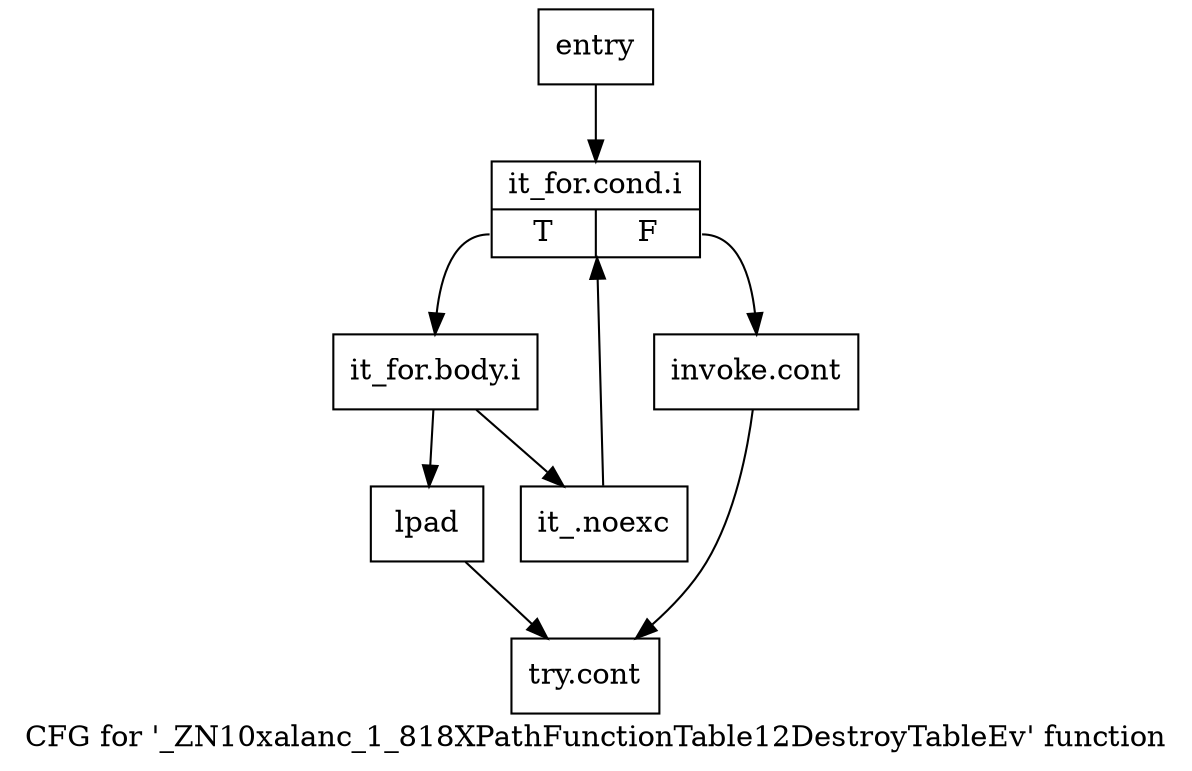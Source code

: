 digraph "CFG for '_ZN10xalanc_1_818XPathFunctionTable12DestroyTableEv' function" {
	label="CFG for '_ZN10xalanc_1_818XPathFunctionTable12DestroyTableEv' function";

	Node0x6b91b40 [shape=record,label="{entry}"];
	Node0x6b91b40 -> Node0x6b91b90;
	Node0x6b91b90 [shape=record,label="{it_for.cond.i|{<s0>T|<s1>F}}"];
	Node0x6b91b90:s0 -> Node0x6b948d0;
	Node0x6b91b90:s1 -> Node0x6b94970;
	Node0x6b948d0 [shape=record,label="{it_for.body.i}"];
	Node0x6b948d0 -> Node0x6b94920;
	Node0x6b948d0 -> Node0x6b949c0;
	Node0x6b94920 [shape=record,label="{it_.noexc}"];
	Node0x6b94920 -> Node0x6b91b90;
	Node0x6b94970 [shape=record,label="{invoke.cont}"];
	Node0x6b94970 -> Node0x6b94a10;
	Node0x6b949c0 [shape=record,label="{lpad}"];
	Node0x6b949c0 -> Node0x6b94a10;
	Node0x6b94a10 [shape=record,label="{try.cont}"];
}

